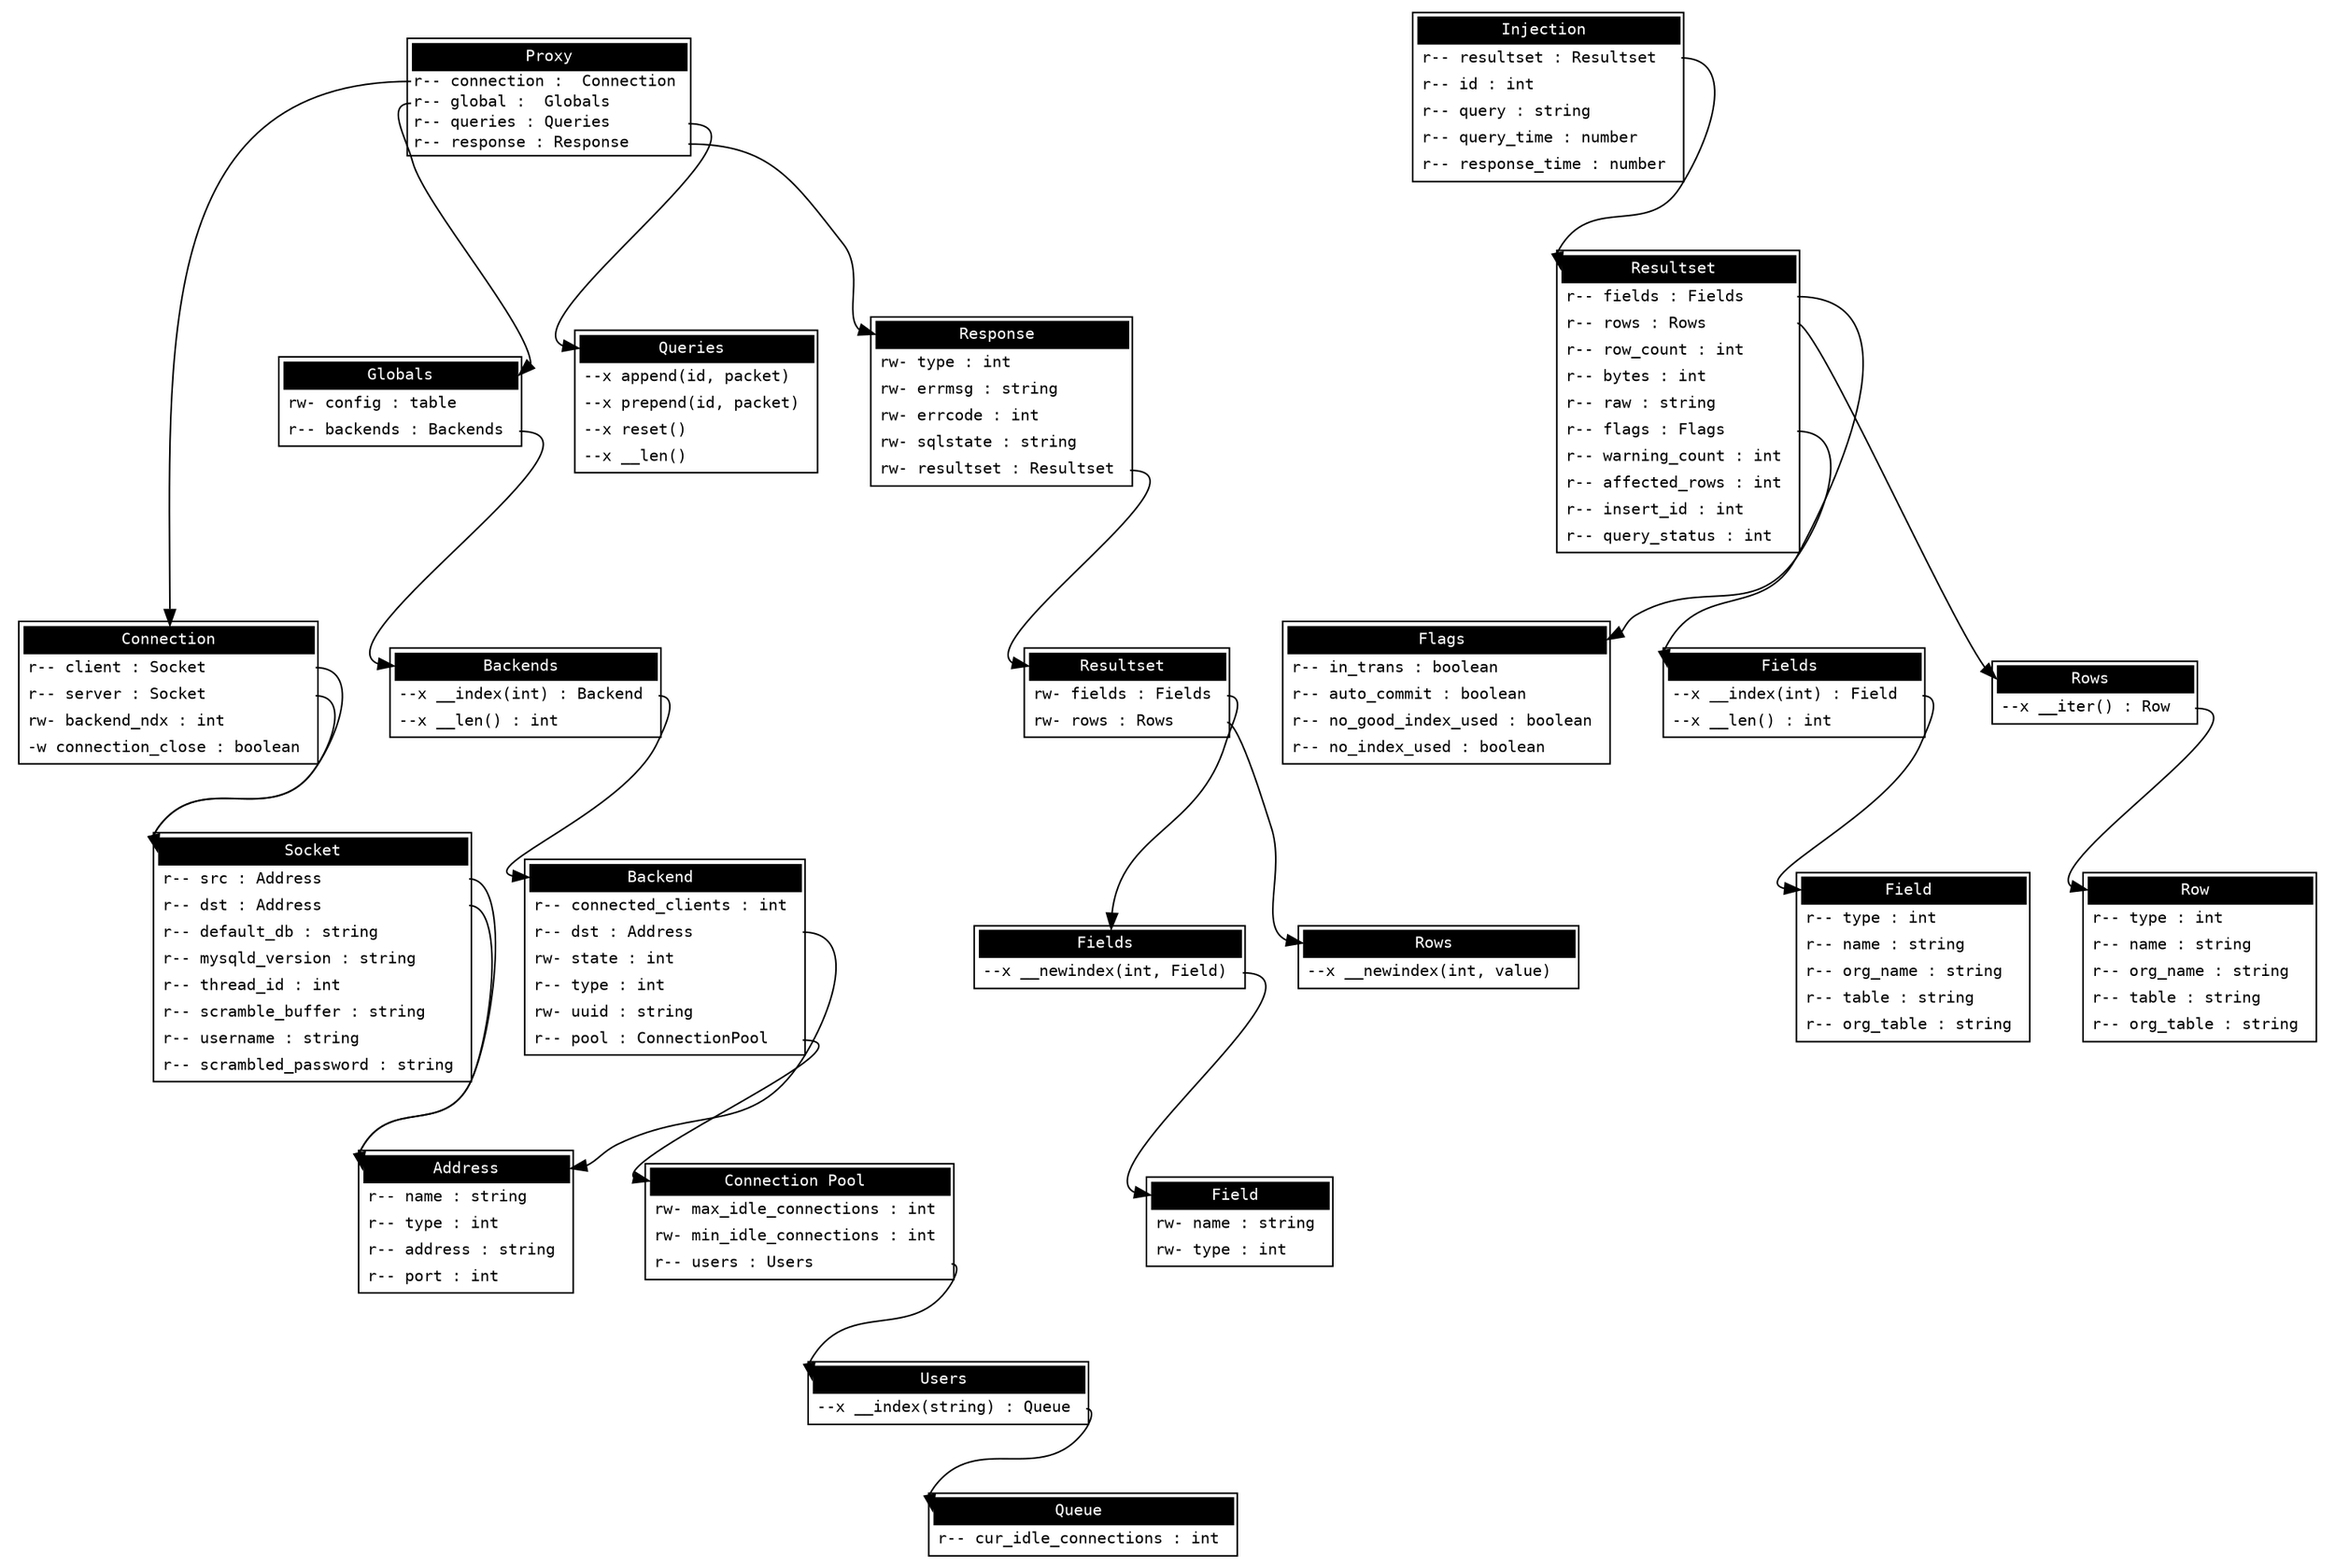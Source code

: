 /*
  A layout of the internal structures of the proxy

  You may use "dot" from graphviz to generate human consumable output
  like PNG or PDF:
 
    $ dot -T pdf -o lua-classes.pdf lua-classes.dot
    $ dot -T png -o lua-classes.png lua-classes.dot

  or you generate a image-map

    $ dot -T cmapx -o lua-classes.map -Tpng -o lua-classes.png lua-classes.dot && \
      echo '<img src="lua-classes.png" border="0" usemap="#g"/>' > lua-classes.html && \
      cat lua-classes.map >> lua-classes.html
*/
digraph G {
	node [
		shape = "plaintext"
		fontname = "Courier"
		fontsize = 10
	]

	Proxy [
		label = <
			<table border="1" cellborder="1" href="http://dev.mysql.com/doc/refman/5.1/en/mysql-proxy-scripting-structures.html#mysql-proxy-scripting-structures">
			 <tr><td bgcolor="black"><font color="white">
			 	Proxy
			 </font></td></tr>
			 <tr><td align="left" border="0" cellpadding="0" port="connection">
				r-- connection :  Connection
			 </td></tr>
			 <tr><td align="left" border="0" cellpadding="0" port="global">
				r-- global :  Globals
			 </td></tr>
			 <tr><td align="left" border="0" cellpadding="0" port="queries">
				r-- queries : Queries
			 </td></tr>
			 <tr><td align="left" border="0" cellpadding="0" port="response">
				r-- response : Response
			 </td></tr>
			</table>
			>
	]

	Connection [
		label = <
			<table border="1" cellborder="1" href="http://dev.mysql.com/doc/refman/5.1/en/mysql-proxy-scripting-structures.html#mysql-proxy-scripting-structures-connection">
			 <tr><td bgcolor="black" port="head"><font color="white">
			 	Connection
			 </font></td></tr>
			 <tr><td align="left" border="0" port="client">
				r-- client : Socket
			 </td></tr>
			 <tr><td align="left" border="0" port="server">
				r-- server : Socket
			 </td></tr>
			 <tr><td align="left" border="0">
				rw- backend_ndx : int
			 </td></tr>
			 <tr><td align="left" border="0">
				-w connection_close : boolean
			 </td></tr>
			</table>
			>

	]

	Socket [
		label = <
			<table border="1" cellborder="1">
			 <tr><td bgcolor="black" port="head"><font color="white">
			 	Socket
			 </font></td></tr>
			 <tr><td align="left" border="0" port="src">
				r-- src : Address
			 </td></tr>
			 <tr><td align="left" border="0" port="dst">
				r-- dst : Address
			 </td></tr>
			 <tr><td align="left" border="0">
				r-- default_db : string
			 </td></tr>
			 <tr><td align="left" border="0">
				r-- mysqld_version : string
			 </td></tr>
			 <tr><td align="left" border="0">
				r-- thread_id : int
			 </td></tr>
			 <tr><td align="left" border="0">
				r-- scramble_buffer : string
			 </td></tr>
			 <tr><td align="left" border="0">
				r-- username : string
			 </td></tr>
			 <tr><td align="left" border="0">
				r-- scrambled_password : string
			 </td></tr>
			</table>
			>

	]

	Address [
		label = <
			<table border="1" cellborder="1">
			 <tr><td bgcolor="black" port="head"><font color="white">
			 	Address
			 </font></td></tr>
			 <tr><td align="left" border="0">
				r-- name : string
			 </td></tr>
			 <tr><td align="left" border="0">
				r-- type : int
			 </td></tr>
			 <tr><td align="left" border="0">
				r-- address : string
			 </td></tr>
			 <tr><td align="left" border="0">
				r-- port : int
			 </td></tr>
			</table>
			>

	]

	Globals [
		label = <
			<table border="1" cellborder="1">
			 <tr><td bgcolor="black" port="head"><font color="white">
			 	Globals
			 </font></td></tr>
			 <tr><td align="left" border="0">
				rw- config : table
			 </td></tr>
			 <tr><td align="left" border="0" port="backends">
				r-- backends : Backends
			 </td></tr>
			</table>
			>

	]
	
		Backends [
			label = <
				<table border="1" cellborder="1" href="http://dev.mysql.com/doc/refman/5.1/en/mysql-proxy-scripting-structures.html#mysql-proxy-scripting-structures-backends">
				 <tr><td bgcolor="black" port="head"><font color="white">
					Backends
				 </font></td></tr>
				 <tr><td align="left" border="0" port="index">
					--x __index(int) : Backend
				 </td></tr>
				 <tr><td align="left" border="0">
					--x __len() : int
				 </td></tr>
				</table>
				>
		]

		Backend [
			label = <
				<table border="1" cellborder="1">
				 <tr><td bgcolor="black" port="head"><font color="white">
					Backend
				 </font></td></tr>
				 <tr><td align="left" border="0">
					r-- connected_clients : int
				 </td></tr>
				 <tr><td align="left" border="0" port="dst">
					r-- dst : Address
				 </td></tr>
				 <tr><td align="left" border="0">
					rw- state : int
				 </td></tr>
				 <tr><td align="left" border="0">
					r-- type : int
				 </td></tr>
				 <tr><td align="left" border="0">
					rw- uuid : string
				 </td></tr>
				 <tr><td align="left" border="0" port="pool">
					r-- pool : ConnectionPool
				 </td></tr>
				</table>
				>
		]

		ConnectionPool [
			label = <
				<table border="1" cellborder="1">
				 <tr><td bgcolor="black" port="head"><font color="white">
					Connection Pool
				 </font></td></tr>
				 <tr><td align="left" border="0">
					rw- max_idle_connections : int
				 </td></tr>
				 <tr><td align="left" border="0">
					rw- min_idle_connections : int
				 </td></tr>
				 <tr><td align="left" border="0" port="users">
					r-- users : Users
				 </td></tr>
				</table>
				>
		]

		Users [
			label = <
				<table border="1" cellborder="1">
				 <tr><td bgcolor="black" port="head"><font color="white">
					Users
				 </font></td></tr>
				 <tr><td align="left" border="0" port="index">
					--x __index(string) : Queue
				 </td></tr>
				</table>
				>
		]

		Queue [
			label = <
				<table border="1" cellborder="1">
				 <tr><td bgcolor="black" port="head"><font color="white">
					Queue
				 </font></td></tr>
				 <tr><td align="left" border="0">
					r-- cur_idle_connections : int
				 </td></tr>
				</table>
				>

		]
	
	Queries [
		label = <
			<table border="1" cellborder="1" href="http://dev.mysql.com/doc/refman/5.1/en/mysql-proxy-scripting-structures.html#mysql-proxy-scripting-structures-queries">
			 <tr><td bgcolor="black" port="head"><font color="white">
				Queries
			 </font></td></tr>
			 <tr><td align="left" border="0">
				--x append(id, packet)
			 </td></tr>
			 <tr><td align="left" border="0">
				--x prepend(id, packet)
			 </td></tr>
			 <tr><td align="left" border="0">
				--x reset()
			 </td></tr>
			 <tr><td align="left" border="0">
				--x __len()
			 </td></tr>
			</table>
		>
	]

	Response [
		label = <
			<table border="1" cellborder="1" href="http://dev.mysql.com/doc/refman/5.1/en/mysql-proxy-scripting-structures.html#mysql-proxy-scripting-structures-response">
			 <tr><td bgcolor="black" port="head"><font color="white">
				Response
			 </font></td></tr>
			 <tr><td align="left" border="0">
				rw- type : int
			 </td></tr>
			 <tr><td align="left" border="0">
				rw- errmsg : string
			 </td></tr>
			 <tr><td align="left" border="0">
				rw- errcode : int
			 </td></tr>
			 <tr><td align="left" border="0">
				rw- sqlstate : string
			 </td></tr>
			 <tr><td align="left" border="0" port="resultset">
				rw- resultset : Resultset
			 </td></tr>
			</table>
		>
	]

	Resultset [
		label = <
			<table border="1" cellborder="1" href="http://dev.mysql.com/doc/refman/5.1/en/mysql-proxy-scripting-structures.html#mysql-proxy-scripting-structures-resultset">
			 <tr><td bgcolor="black" port="head"><font color="white">
				Resultset
			 </font></td></tr>
			 <tr><td align="left" border="0" port="fields">
				rw- fields : Fields
			 </td></tr>
			 <tr><td align="left" border="0" port="rows">
				rw- rows : Rows
			 </td></tr>
			</table>
		>
	]

	Fields [
		label = <
			<table border="1" cellborder="1">
			 <tr><td bgcolor="black" port="head"><font color="white">
				Fields
			 </font></td></tr>
			 <tr><td align="left" border="0" port="index">
				--x __newindex(int, Field)
			 </td></tr>
			</table>
		>
	]

 	Field [
		label = <
			<table border="1" cellborder="1">
			 <tr><td bgcolor="black" port="head"><font color="white">
				Field
			 </font></td></tr>
			 <tr><td align="left" border="0">
				rw- name : string
			 </td></tr>
			 <tr><td align="left" border="0">
				rw- type : int
			 </td></tr>
			</table>
		>
	]

	Rows [
		label = <
			<table border="1" cellborder="1">
			 <tr><td bgcolor="black" port="head"><font color="white">
				Rows
			 </font></td></tr>
			 <tr><td align="left" border="0" port="index">
				--x __newindex(int, value) 
			 </td></tr>
			</table>
		>
	]

	Injection [
		label = <
			<table border="1" cellborder="1">
			 <tr><td bgcolor="black" port="head"><font color="white">
				Injection
			 </font></td></tr>
			 <tr><td align="left" border="0" port="resultset">
				r-- resultset : Resultset
			 </td></tr>
			 <tr><td align="left" border="0">
				r-- id : int 
			 </td></tr>
			 <tr><td align="left" border="0">
				r-- query : string 
			 </td></tr>
			 <tr><td align="left" border="0">
				r-- query_time : number
			 </td></tr>
			 <tr><td align="left" border="0">
				r-- response_time : number
			 </td></tr>
			</table>
		>
	]

	InjectionResultset [
		label = <
			<table border="1" cellborder="1">
			 <tr><td bgcolor="black" port="head"><font color="white">
				Resultset
			 </font></td></tr>
			 <tr><td align="left" border="0" port="fields">
				r-- fields : Fields
			 </td></tr>
			 <tr><td align="left" border="0" port="rows">
				r-- rows : Rows
			 </td></tr>
			 <tr><td align="left" border="0">
				r-- row_count : int
			 </td></tr>
			 <tr><td align="left" border="0">
				r-- bytes : int
			 </td></tr>
			 <tr><td align="left" border="0">
				r-- raw : string
			 </td></tr>
			 <tr><td align="left" border="0" port="flags">
				r-- flags : Flags
			 </td></tr>
			 <tr><td align="left" border="0">
				r-- warning_count : int
			 </td></tr>
			 <tr><td align="left" border="0">
				r-- affected_rows : int
			 </td></tr>
			 <tr><td align="left" border="0">
				r-- insert_id : int
			 </td></tr>
			 <tr><td align="left" border="0">
				r-- query_status : int
			 </td></tr>
			</table>
		>
	]

	InjectionFlags [
		label = <
			<table border="1" cellborder="1">
			 <tr><td bgcolor="black" port="head"><font color="white">
				Flags
			 </font></td></tr>
			 <tr><td align="left" border="0">
				r-- in_trans : boolean
			 </td></tr>
			 <tr><td align="left" border="0">
				r-- auto_commit : boolean
			 </td></tr>
			 <tr><td align="left" border="0">
				r-- no_good_index_used : boolean
			 </td></tr>
			 <tr><td align="left" border="0">
				r-- no_index_used : boolean
			 </td></tr>
			</table>
		>
	]

	InjectionField [
		label = <
			<table border="1" cellborder="1">
			 <tr><td bgcolor="black" port="head"><font color="white">
				Field
			 </font></td></tr>
			 <tr><td align="left" border="0">
				r-- type : int
			 </td></tr>
			 <tr><td align="left" border="0">
				r-- name : string
			 </td></tr>
			 <tr><td align="left" border="0">
				r-- org_name : string
			 </td></tr>
			 <tr><td align="left" border="0">
				r-- table : string
			 </td></tr>
			 <tr><td align="left" border="0">
				r-- org_table : string
			 </td></tr>
			</table>
		>
	]

	InjectionFields [
		label = <
			<table border="1" cellborder="1">
			 <tr><td bgcolor="black" port="head"><font color="white">
				Fields
			 </font></td></tr>
			 <tr><td align="left" border="0" port="index">
				--x __index(int) : Field 
			 </td></tr>
			 <tr><td align="left" border="0">
				--x __len() : int 
			 </td></tr>
			</table>
		>
	]

	InjectionRow [
		label = <
			<table border="1" cellborder="1">
			 <tr><td bgcolor="black" port="head"><font color="white">
				Row
			 </font></td></tr>
			 <tr><td align="left" border="0">
				r-- type : int
			 </td></tr>
			 <tr><td align="left" border="0">
				r-- name : string
			 </td></tr>
			 <tr><td align="left" border="0">
				r-- org_name : string
			 </td></tr>
			 <tr><td align="left" border="0">
				r-- table : string
			 </td></tr>
			 <tr><td align="left" border="0">
				r-- org_table : string
			 </td></tr>
			</table>
		>
	]

	InjectionRows [
		label = <
			<table border="1" cellborder="1">
			 <tr><td bgcolor="black" port="head"><font color="white">
				Rows
			 </font></td></tr>
			 <tr><td align="left" border="0" port="iter">
				--x __iter() : Row 
			 </td></tr>
			</table>
		>
	]

Proxy:connection:w -> Connection:head;
Connection:client:e -> Socket:head;
Connection:server:e -> Socket:head;
Socket:src:e -> Address:head;
Socket:dst:e -> Address:head;
Proxy:global:w -> Globals:head;
Globals:backends:e -> Backends:head;
Backends:index:e -> Backend:head;
Backend:pool:e -> ConnectionPool:head;
Backend:dst:e -> Address:head;
ConnectionPool:users:e -> Users:head;
Users:index:e -> Queue:head;
Proxy:queries:e -> Queries:head;
Proxy:response:e -> Response:head;
Response:resultset:e -> Resultset:head;
Resultset:fields:e -> Fields:head;
Resultset:rows:e -> Rows:head;
Fields:index:e -> Field:head;

Injection:resultset:e -> InjectionResultset:head;
InjectionResultset:fields:e -> InjectionFields:head;
InjectionResultset:rows:e -> InjectionRows:head;
InjectionResultset:flags:e -> InjectionFlags:head;
InjectionFields:index:e -> InjectionField:head;
InjectionRows:iter:e -> InjectionRow:head;
}

